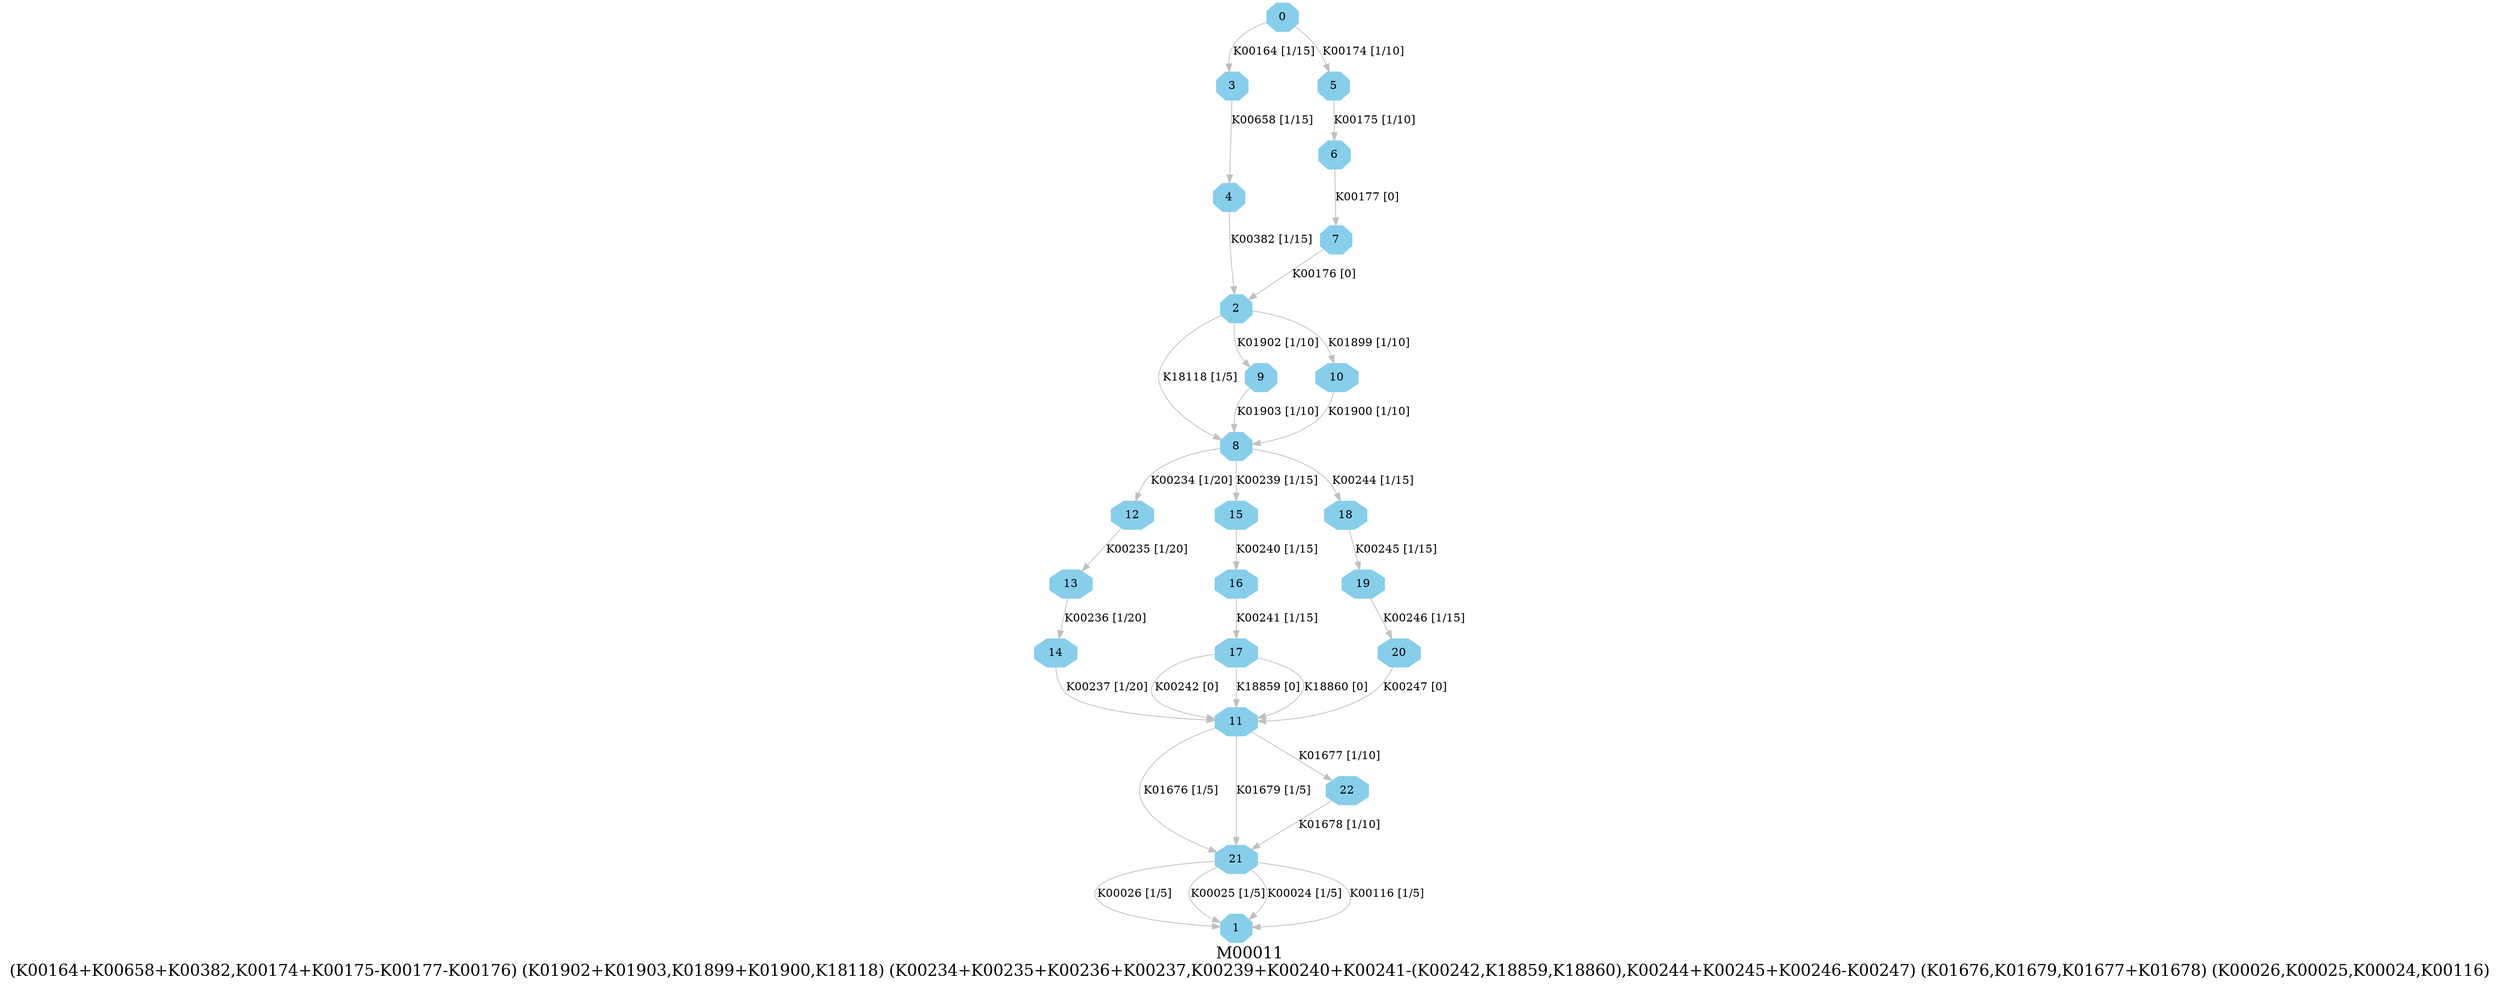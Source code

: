 digraph G {
graph [label="M00011
(K00164+K00658+K00382,K00174+K00175-K00177-K00176) (K01902+K01903,K01899+K01900,K18118) (K00234+K00235+K00236+K00237,K00239+K00240+K00241-(K00242,K18859,K18860),K00244+K00245+K00246-K00247) (K01676,K01679,K01677+K01678) (K00026,K00025,K00024,K00116)",fontsize=20];
node [shape=box,style=filled];
edge [len=3,color=grey];
{node [width=.3,height=.3,shape=octagon,style=filled,color=skyblue] 0 1 2 3 4 5 6 7 8 9 10 11 12 13 14 15 16 17 18 19 20 21 22 }
0 -> 3 [label="K00164 [1/15]"];
0 -> 5 [label="K00174 [1/10]"];
2 -> 9 [label="K01902 [1/10]"];
2 -> 10 [label="K01899 [1/10]"];
2 -> 8 [label="K18118 [1/5]"];
3 -> 4 [label="K00658 [1/15]"];
4 -> 2 [label="K00382 [1/15]"];
5 -> 6 [label="K00175 [1/10]"];
6 -> 7 [label="K00177 [0]"];
7 -> 2 [label="K00176 [0]"];
8 -> 12 [label="K00234 [1/20]"];
8 -> 15 [label="K00239 [1/15]"];
8 -> 18 [label="K00244 [1/15]"];
9 -> 8 [label="K01903 [1/10]"];
10 -> 8 [label="K01900 [1/10]"];
11 -> 21 [label="K01676 [1/5]"];
11 -> 21 [label="K01679 [1/5]"];
11 -> 22 [label="K01677 [1/10]"];
12 -> 13 [label="K00235 [1/20]"];
13 -> 14 [label="K00236 [1/20]"];
14 -> 11 [label="K00237 [1/20]"];
15 -> 16 [label="K00240 [1/15]"];
16 -> 17 [label="K00241 [1/15]"];
17 -> 11 [label="K00242 [0]"];
17 -> 11 [label="K18859 [0]"];
17 -> 11 [label="K18860 [0]"];
18 -> 19 [label="K00245 [1/15]"];
19 -> 20 [label="K00246 [1/15]"];
20 -> 11 [label="K00247 [0]"];
21 -> 1 [label="K00026 [1/5]"];
21 -> 1 [label="K00025 [1/5]"];
21 -> 1 [label="K00024 [1/5]"];
21 -> 1 [label="K00116 [1/5]"];
22 -> 21 [label="K01678 [1/10]"];
}
